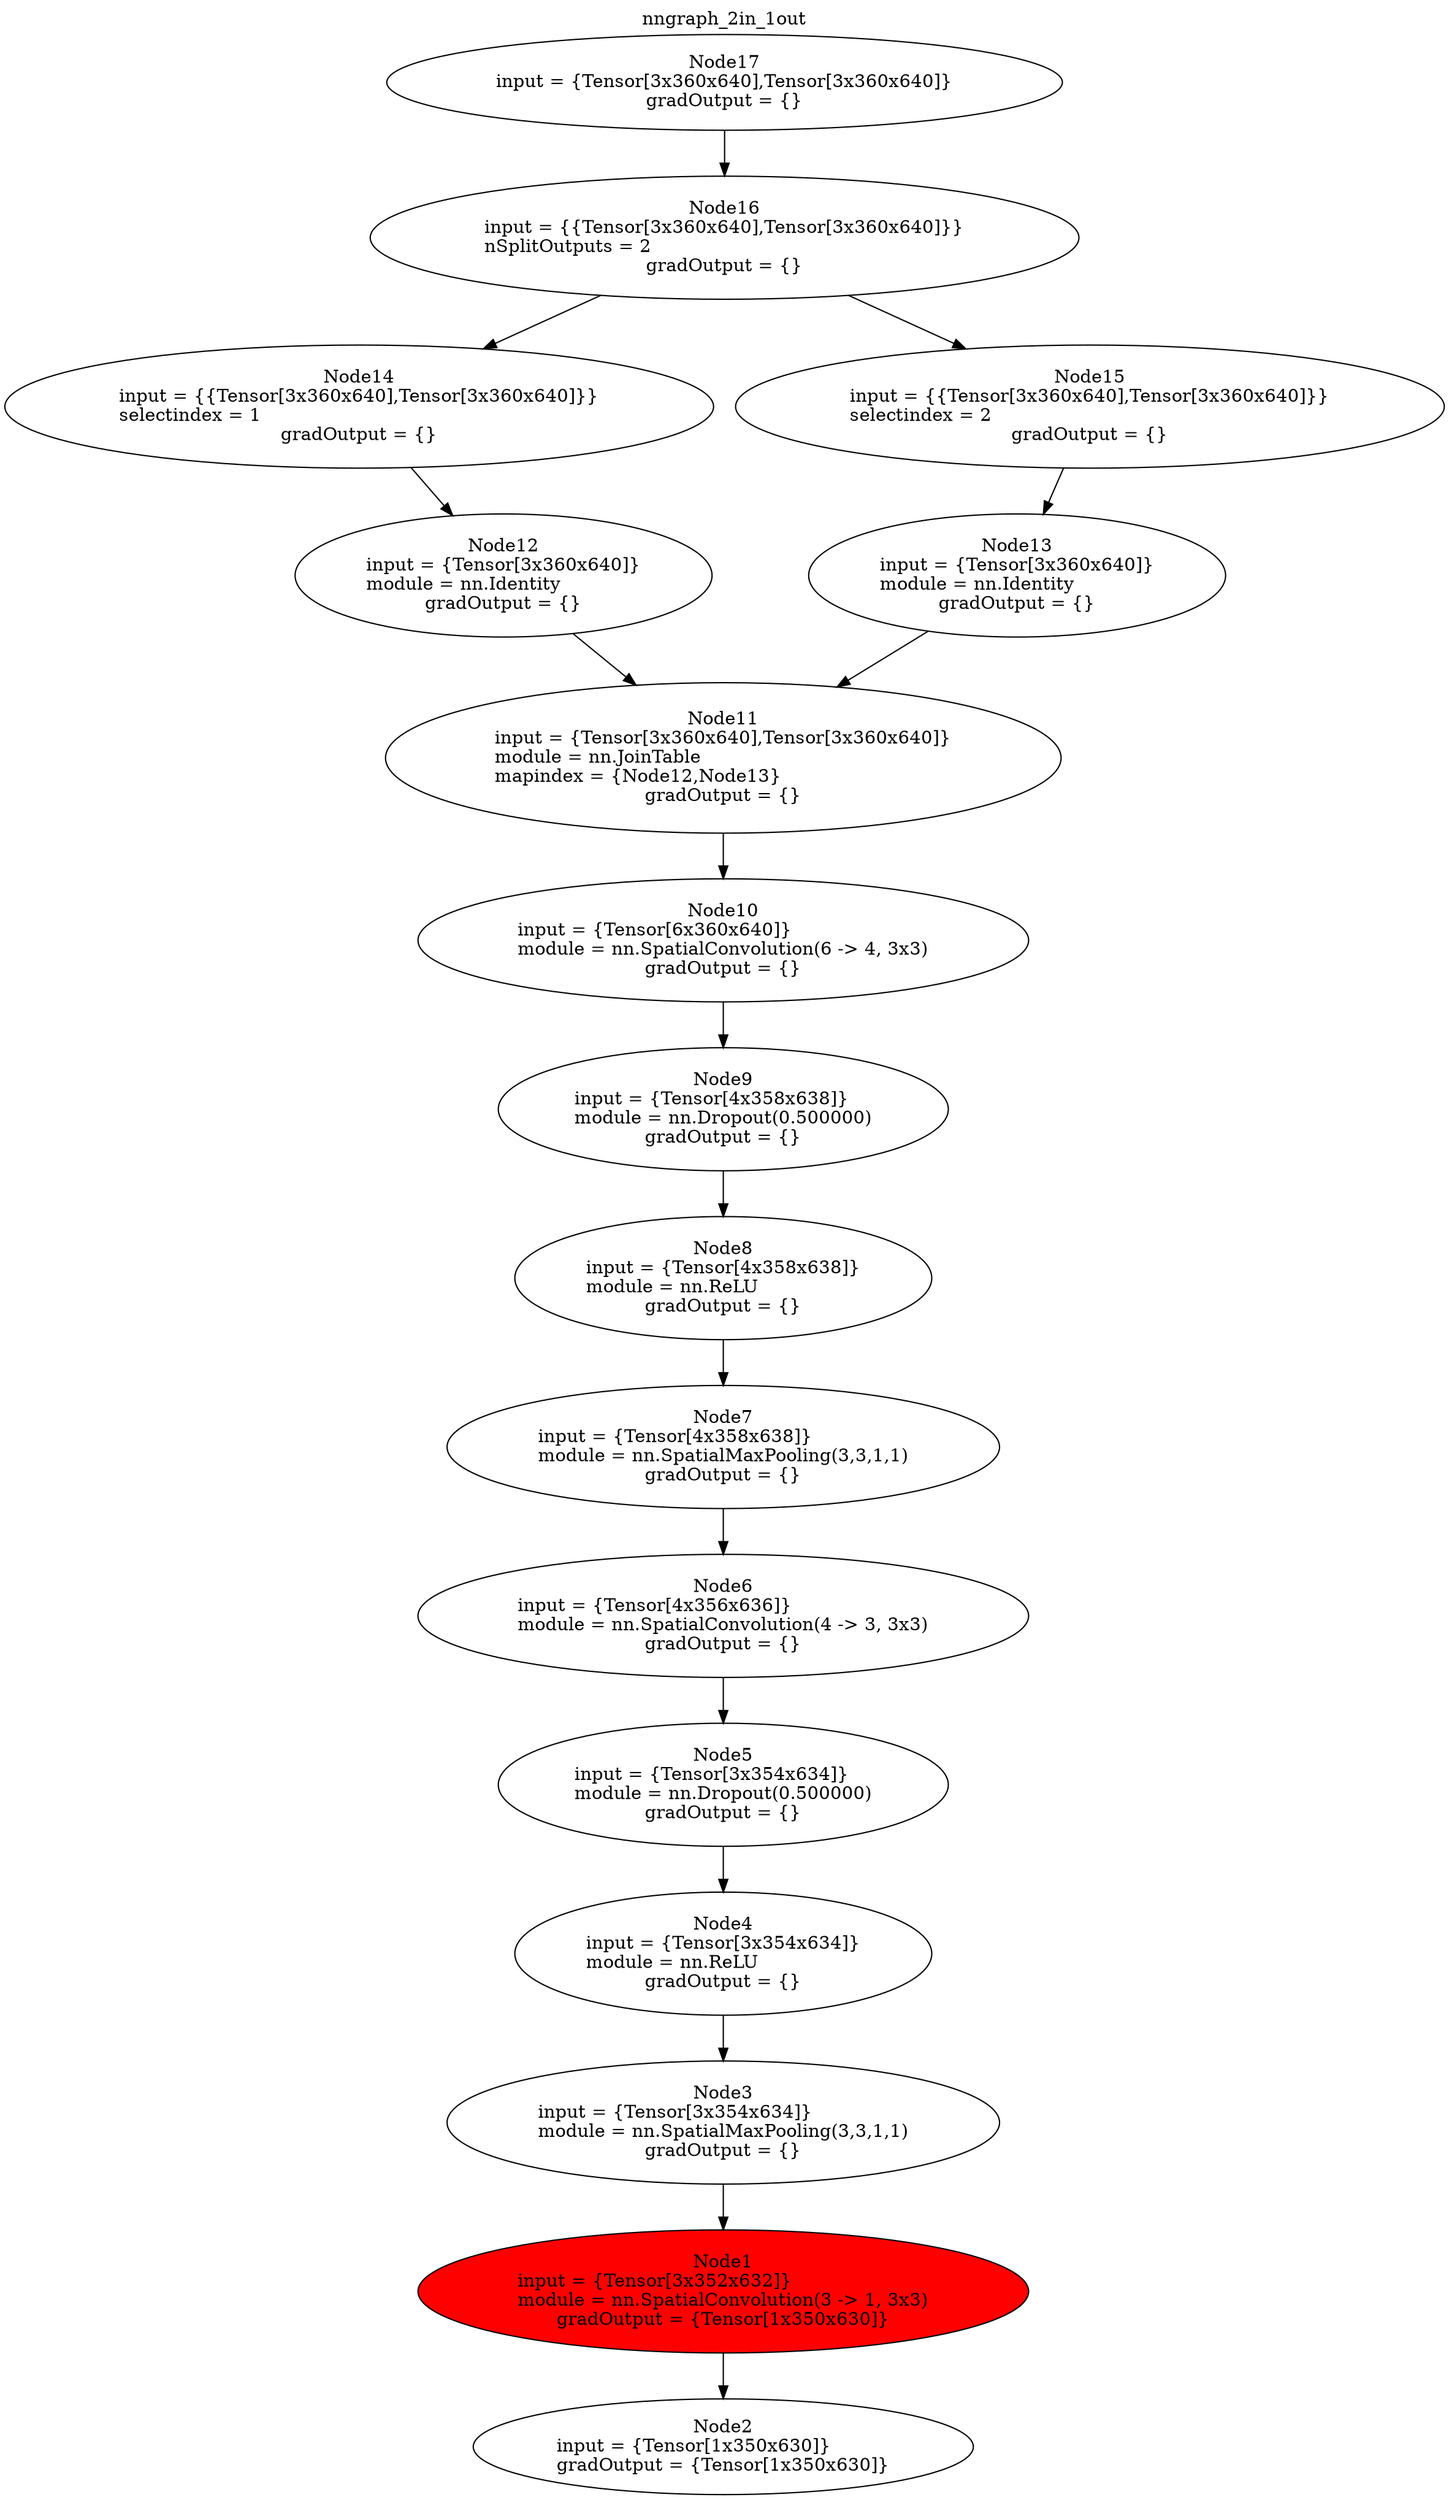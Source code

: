 digraph G {
labelloc="t";
label="nngraph_2in_1out";
node [shape = oval]; 
n1[label="Node1\ninput = {Tensor[3x352x632]}\lmodule = nn.SpatialConvolution(3 -> 1, 3x3)\lgradOutput = {Tensor[1x350x630]}" tooltip="[./vision.lua]:24"];
n2[label="Node2\ninput = {Tensor[1x350x630]}\lgradOutput = {Tensor[1x350x630]}" tooltip="[[C]]:-1"];
n3[label="Node3\ninput = {Tensor[3x354x634]}\lmodule = nn.SpatialMaxPooling(3,3,1,1)\lgradOutput = {}" tooltip="[./vision.lua]:23"];
n4[label="Node4\ninput = {Tensor[3x354x634]}\lmodule = nn.ReLU\lgradOutput = {}" tooltip="[./vision.lua]:23"];
n5[label="Node5\ninput = {Tensor[3x354x634]}\lmodule = nn.Dropout(0.500000)\lgradOutput = {}" tooltip="[./vision.lua]:23"];
n6[label="Node6\ninput = {Tensor[4x356x636]}\lmodule = nn.SpatialConvolution(4 -> 3, 3x3)\lgradOutput = {}" tooltip="[./vision.lua]:23"];
n7[label="Node7\ninput = {Tensor[4x358x638]}\lmodule = nn.SpatialMaxPooling(3,3,1,1)\lgradOutput = {}" tooltip="[./vision.lua]:22"];
n8[label="Node8\ninput = {Tensor[4x358x638]}\lmodule = nn.ReLU\lgradOutput = {}" tooltip="[./vision.lua]:22"];
n9[label="Node9\ninput = {Tensor[4x358x638]}\lmodule = nn.Dropout(0.500000)\lgradOutput = {}" tooltip="[./vision.lua]:22"];
n10[label="Node10\ninput = {Tensor[6x360x640]}\lmodule = nn.SpatialConvolution(6 -> 4, 3x3)\lgradOutput = {}" tooltip="[./vision.lua]:22"];
n11[label="Node11\ninput = {Tensor[3x360x640],Tensor[3x360x640]}\lmodule = nn.JoinTable\lmapindex = {Node12,Node13}\lgradOutput = {}" tooltip="[./vision.lua]:21"];
n12[label="Node12\ninput = {Tensor[3x360x640]}\lmodule = nn.Identity\lgradOutput = {}" tooltip="[./vision.lua]:19"];
n13[label="Node13\ninput = {Tensor[3x360x640]}\lmodule = nn.Identity\lgradOutput = {}" tooltip="[./vision.lua]:20"];
n14[label="Node14\ninput = {{Tensor[3x360x640],Tensor[3x360x640]}}\lselectindex = 1\lgradOutput = {}" tooltip="[[C]]:-1-1"];
n15[label="Node15\ninput = {{Tensor[3x360x640],Tensor[3x360x640]}}\lselectindex = 2\lgradOutput = {}" tooltip="[[C]]:-1-2"];
n16[label="Node16\ninput = {{Tensor[3x360x640],Tensor[3x360x640]}}\lnSplitOutputs = 2\lgradOutput = {}" tooltip="[[C]]:-1-mnode"];
n17[label="Node17\ninput = {Tensor[3x360x640],Tensor[3x360x640]}\lgradOutput = {}" tooltip="[[C]]:-1"];
n1 -> n2;
n3 -> n1;
n4 -> n3;
n5 -> n4;
n6 -> n5;
n7 -> n6;
n8 -> n7;
n9 -> n8;
n10 -> n9;
n11 -> n10;
n12 -> n11;
n13 -> n11;
n14 -> n12;
n15 -> n13;
n16 -> n14;
n16 -> n15;
n17 -> n16;
n1[style=filled, fillcolor=red];
}